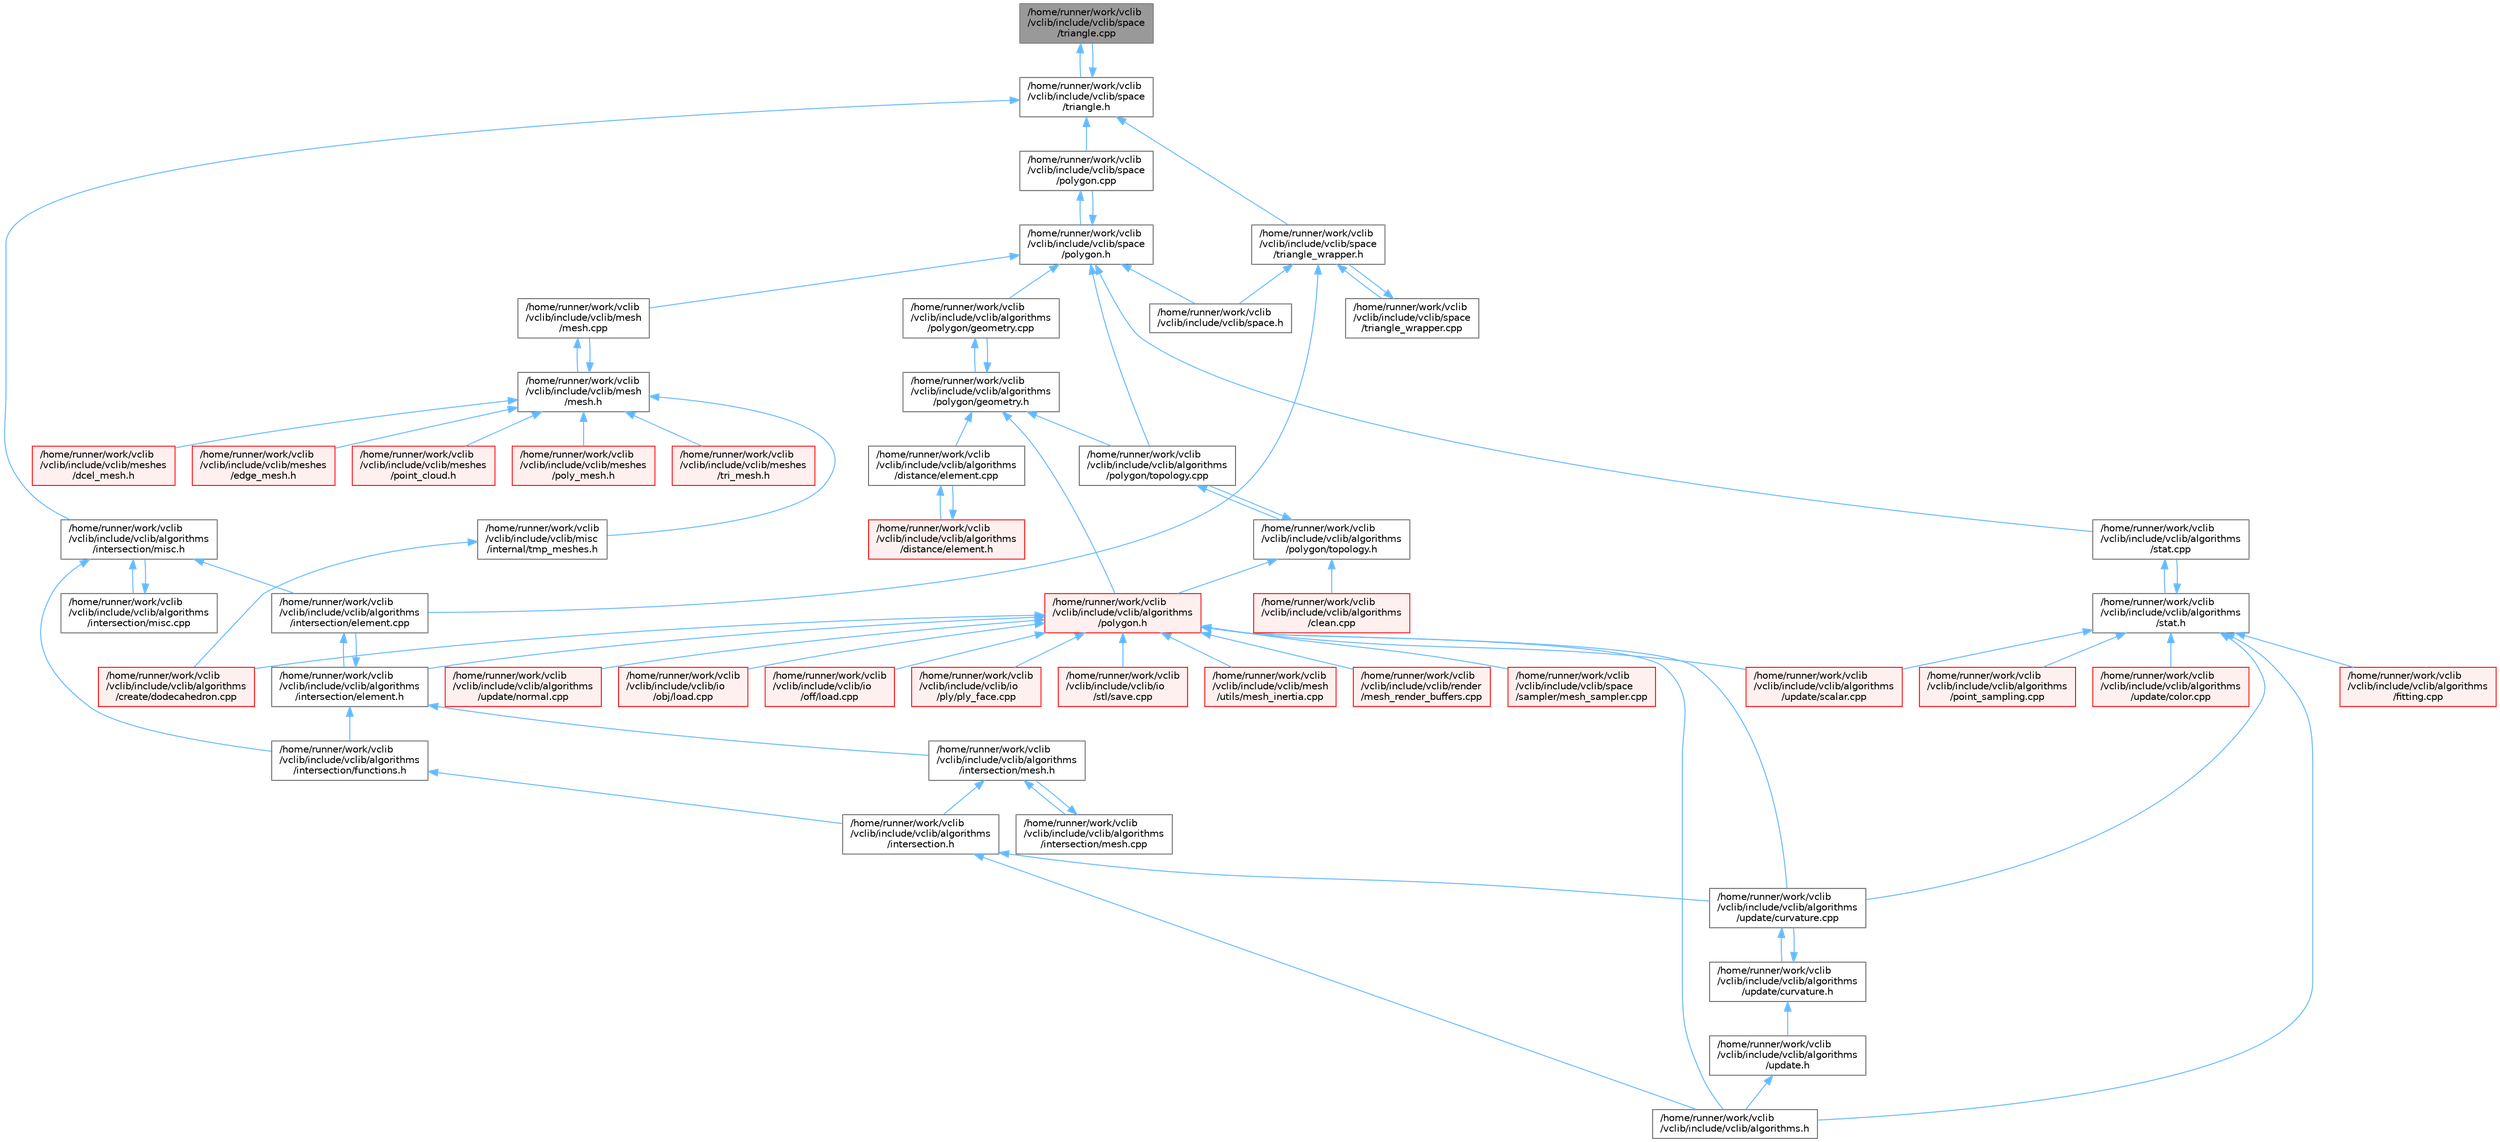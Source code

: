 digraph "/home/runner/work/vclib/vclib/include/vclib/space/triangle.cpp"
{
 // LATEX_PDF_SIZE
  bgcolor="transparent";
  edge [fontname=Helvetica,fontsize=10,labelfontname=Helvetica,labelfontsize=10];
  node [fontname=Helvetica,fontsize=10,shape=box,height=0.2,width=0.4];
  Node1 [label="/home/runner/work/vclib\l/vclib/include/vclib/space\l/triangle.cpp",height=0.2,width=0.4,color="gray40", fillcolor="grey60", style="filled", fontcolor="black",tooltip=" "];
  Node1 -> Node2 [dir="back",color="steelblue1",style="solid"];
  Node2 [label="/home/runner/work/vclib\l/vclib/include/vclib/space\l/triangle.h",height=0.2,width=0.4,color="grey40", fillcolor="white", style="filled",URL="$space_2triangle_8h.html",tooltip=" "];
  Node2 -> Node3 [dir="back",color="steelblue1",style="solid"];
  Node3 [label="/home/runner/work/vclib\l/vclib/include/vclib/algorithms\l/intersection/misc.h",height=0.2,width=0.4,color="grey40", fillcolor="white", style="filled",URL="$intersection_2misc_8h.html",tooltip=" "];
  Node3 -> Node4 [dir="back",color="steelblue1",style="solid"];
  Node4 [label="/home/runner/work/vclib\l/vclib/include/vclib/algorithms\l/intersection/element.cpp",height=0.2,width=0.4,color="grey40", fillcolor="white", style="filled",URL="$algorithms_2intersection_2element_8cpp.html",tooltip=" "];
  Node4 -> Node5 [dir="back",color="steelblue1",style="solid"];
  Node5 [label="/home/runner/work/vclib\l/vclib/include/vclib/algorithms\l/intersection/element.h",height=0.2,width=0.4,color="grey40", fillcolor="white", style="filled",URL="$algorithms_2intersection_2element_8h.html",tooltip=" "];
  Node5 -> Node4 [dir="back",color="steelblue1",style="solid"];
  Node5 -> Node6 [dir="back",color="steelblue1",style="solid"];
  Node6 [label="/home/runner/work/vclib\l/vclib/include/vclib/algorithms\l/intersection/functions.h",height=0.2,width=0.4,color="grey40", fillcolor="white", style="filled",URL="$intersection_2functions_8h.html",tooltip=" "];
  Node6 -> Node7 [dir="back",color="steelblue1",style="solid"];
  Node7 [label="/home/runner/work/vclib\l/vclib/include/vclib/algorithms\l/intersection.h",height=0.2,width=0.4,color="grey40", fillcolor="white", style="filled",URL="$intersection_8h.html",tooltip=" "];
  Node7 -> Node8 [dir="back",color="steelblue1",style="solid"];
  Node8 [label="/home/runner/work/vclib\l/vclib/include/vclib/algorithms.h",height=0.2,width=0.4,color="grey40", fillcolor="white", style="filled",URL="$algorithms_8h.html",tooltip=" "];
  Node7 -> Node9 [dir="back",color="steelblue1",style="solid"];
  Node9 [label="/home/runner/work/vclib\l/vclib/include/vclib/algorithms\l/update/curvature.cpp",height=0.2,width=0.4,color="grey40", fillcolor="white", style="filled",URL="$curvature_8cpp.html",tooltip=" "];
  Node9 -> Node10 [dir="back",color="steelblue1",style="solid"];
  Node10 [label="/home/runner/work/vclib\l/vclib/include/vclib/algorithms\l/update/curvature.h",height=0.2,width=0.4,color="grey40", fillcolor="white", style="filled",URL="$curvature_8h.html",tooltip=" "];
  Node10 -> Node11 [dir="back",color="steelblue1",style="solid"];
  Node11 [label="/home/runner/work/vclib\l/vclib/include/vclib/algorithms\l/update.h",height=0.2,width=0.4,color="grey40", fillcolor="white", style="filled",URL="$update_8h.html",tooltip=" "];
  Node11 -> Node8 [dir="back",color="steelblue1",style="solid"];
  Node10 -> Node9 [dir="back",color="steelblue1",style="solid"];
  Node5 -> Node12 [dir="back",color="steelblue1",style="solid"];
  Node12 [label="/home/runner/work/vclib\l/vclib/include/vclib/algorithms\l/intersection/mesh.h",height=0.2,width=0.4,color="grey40", fillcolor="white", style="filled",URL="$algorithms_2intersection_2mesh_8h.html",tooltip=" "];
  Node12 -> Node7 [dir="back",color="steelblue1",style="solid"];
  Node12 -> Node13 [dir="back",color="steelblue1",style="solid"];
  Node13 [label="/home/runner/work/vclib\l/vclib/include/vclib/algorithms\l/intersection/mesh.cpp",height=0.2,width=0.4,color="grey40", fillcolor="white", style="filled",URL="$algorithms_2intersection_2mesh_8cpp.html",tooltip=" "];
  Node13 -> Node12 [dir="back",color="steelblue1",style="solid"];
  Node3 -> Node6 [dir="back",color="steelblue1",style="solid"];
  Node3 -> Node14 [dir="back",color="steelblue1",style="solid"];
  Node14 [label="/home/runner/work/vclib\l/vclib/include/vclib/algorithms\l/intersection/misc.cpp",height=0.2,width=0.4,color="grey40", fillcolor="white", style="filled",URL="$intersection_2misc_8cpp.html",tooltip=" "];
  Node14 -> Node3 [dir="back",color="steelblue1",style="solid"];
  Node2 -> Node15 [dir="back",color="steelblue1",style="solid"];
  Node15 [label="/home/runner/work/vclib\l/vclib/include/vclib/space\l/polygon.cpp",height=0.2,width=0.4,color="grey40", fillcolor="white", style="filled",URL="$polygon_8cpp.html",tooltip=" "];
  Node15 -> Node16 [dir="back",color="steelblue1",style="solid"];
  Node16 [label="/home/runner/work/vclib\l/vclib/include/vclib/space\l/polygon.h",height=0.2,width=0.4,color="grey40", fillcolor="white", style="filled",URL="$space_2polygon_8h.html",tooltip=" "];
  Node16 -> Node17 [dir="back",color="steelblue1",style="solid"];
  Node17 [label="/home/runner/work/vclib\l/vclib/include/vclib/algorithms\l/polygon/geometry.cpp",height=0.2,width=0.4,color="grey40", fillcolor="white", style="filled",URL="$geometry_8cpp.html",tooltip=" "];
  Node17 -> Node18 [dir="back",color="steelblue1",style="solid"];
  Node18 [label="/home/runner/work/vclib\l/vclib/include/vclib/algorithms\l/polygon/geometry.h",height=0.2,width=0.4,color="grey40", fillcolor="white", style="filled",URL="$geometry_8h.html",tooltip=" "];
  Node18 -> Node19 [dir="back",color="steelblue1",style="solid"];
  Node19 [label="/home/runner/work/vclib\l/vclib/include/vclib/algorithms\l/distance/element.cpp",height=0.2,width=0.4,color="grey40", fillcolor="white", style="filled",URL="$algorithms_2distance_2element_8cpp.html",tooltip=" "];
  Node19 -> Node20 [dir="back",color="steelblue1",style="solid"];
  Node20 [label="/home/runner/work/vclib\l/vclib/include/vclib/algorithms\l/distance/element.h",height=0.2,width=0.4,color="red", fillcolor="#FFF0F0", style="filled",URL="$algorithms_2distance_2element_8h.html",tooltip=" "];
  Node20 -> Node19 [dir="back",color="steelblue1",style="solid"];
  Node18 -> Node33 [dir="back",color="steelblue1",style="solid"];
  Node33 [label="/home/runner/work/vclib\l/vclib/include/vclib/algorithms\l/polygon.h",height=0.2,width=0.4,color="red", fillcolor="#FFF0F0", style="filled",URL="$algorithms_2polygon_8h.html",tooltip=" "];
  Node33 -> Node8 [dir="back",color="steelblue1",style="solid"];
  Node33 -> Node34 [dir="back",color="steelblue1",style="solid"];
  Node34 [label="/home/runner/work/vclib\l/vclib/include/vclib/algorithms\l/create/dodecahedron.cpp",height=0.2,width=0.4,color="red", fillcolor="#FFF0F0", style="filled",URL="$dodecahedron_8cpp.html",tooltip=" "];
  Node33 -> Node5 [dir="back",color="steelblue1",style="solid"];
  Node33 -> Node9 [dir="back",color="steelblue1",style="solid"];
  Node33 -> Node37 [dir="back",color="steelblue1",style="solid"];
  Node37 [label="/home/runner/work/vclib\l/vclib/include/vclib/algorithms\l/update/normal.cpp",height=0.2,width=0.4,color="red", fillcolor="#FFF0F0", style="filled",URL="$algorithms_2update_2normal_8cpp.html",tooltip=" "];
  Node33 -> Node43 [dir="back",color="steelblue1",style="solid"];
  Node43 [label="/home/runner/work/vclib\l/vclib/include/vclib/algorithms\l/update/scalar.cpp",height=0.2,width=0.4,color="red", fillcolor="#FFF0F0", style="filled",URL="$algorithms_2update_2scalar_8cpp.html",tooltip=" "];
  Node33 -> Node45 [dir="back",color="steelblue1",style="solid"];
  Node45 [label="/home/runner/work/vclib\l/vclib/include/vclib/io\l/obj/load.cpp",height=0.2,width=0.4,color="red", fillcolor="#FFF0F0", style="filled",URL="$obj_2load_8cpp.html",tooltip=" "];
  Node33 -> Node50 [dir="back",color="steelblue1",style="solid"];
  Node50 [label="/home/runner/work/vclib\l/vclib/include/vclib/io\l/off/load.cpp",height=0.2,width=0.4,color="red", fillcolor="#FFF0F0", style="filled",URL="$off_2load_8cpp.html",tooltip=" "];
  Node33 -> Node52 [dir="back",color="steelblue1",style="solid"];
  Node52 [label="/home/runner/work/vclib\l/vclib/include/vclib/io\l/ply/ply_face.cpp",height=0.2,width=0.4,color="red", fillcolor="#FFF0F0", style="filled",URL="$ply__face_8cpp.html",tooltip=" "];
  Node33 -> Node60 [dir="back",color="steelblue1",style="solid"];
  Node60 [label="/home/runner/work/vclib\l/vclib/include/vclib/io\l/stl/save.cpp",height=0.2,width=0.4,color="red", fillcolor="#FFF0F0", style="filled",URL="$stl_2save_8cpp.html",tooltip=" "];
  Node33 -> Node62 [dir="back",color="steelblue1",style="solid"];
  Node62 [label="/home/runner/work/vclib\l/vclib/include/vclib/mesh\l/utils/mesh_inertia.cpp",height=0.2,width=0.4,color="red", fillcolor="#FFF0F0", style="filled",URL="$mesh__inertia_8cpp.html",tooltip=" "];
  Node33 -> Node72 [dir="back",color="steelblue1",style="solid"];
  Node72 [label="/home/runner/work/vclib\l/vclib/include/vclib/render\l/mesh_render_buffers.cpp",height=0.2,width=0.4,color="red", fillcolor="#FFF0F0", style="filled",URL="$mesh__render__buffers_8cpp.html",tooltip=" "];
  Node33 -> Node76 [dir="back",color="steelblue1",style="solid"];
  Node76 [label="/home/runner/work/vclib\l/vclib/include/vclib/space\l/sampler/mesh_sampler.cpp",height=0.2,width=0.4,color="red", fillcolor="#FFF0F0", style="filled",URL="$mesh__sampler_8cpp.html",tooltip=" "];
  Node18 -> Node17 [dir="back",color="steelblue1",style="solid"];
  Node18 -> Node81 [dir="back",color="steelblue1",style="solid"];
  Node81 [label="/home/runner/work/vclib\l/vclib/include/vclib/algorithms\l/polygon/topology.cpp",height=0.2,width=0.4,color="grey40", fillcolor="white", style="filled",URL="$polygon_2topology_8cpp.html",tooltip=" "];
  Node81 -> Node82 [dir="back",color="steelblue1",style="solid"];
  Node82 [label="/home/runner/work/vclib\l/vclib/include/vclib/algorithms\l/polygon/topology.h",height=0.2,width=0.4,color="grey40", fillcolor="white", style="filled",URL="$polygon_2topology_8h.html",tooltip=" "];
  Node82 -> Node83 [dir="back",color="steelblue1",style="solid"];
  Node83 [label="/home/runner/work/vclib\l/vclib/include/vclib/algorithms\l/clean.cpp",height=0.2,width=0.4,color="red", fillcolor="#FFF0F0", style="filled",URL="$clean_8cpp.html",tooltip=" "];
  Node82 -> Node33 [dir="back",color="steelblue1",style="solid"];
  Node82 -> Node81 [dir="back",color="steelblue1",style="solid"];
  Node16 -> Node81 [dir="back",color="steelblue1",style="solid"];
  Node16 -> Node64 [dir="back",color="steelblue1",style="solid"];
  Node64 [label="/home/runner/work/vclib\l/vclib/include/vclib/algorithms\l/stat.cpp",height=0.2,width=0.4,color="grey40", fillcolor="white", style="filled",URL="$stat_8cpp.html",tooltip=" "];
  Node64 -> Node65 [dir="back",color="steelblue1",style="solid"];
  Node65 [label="/home/runner/work/vclib\l/vclib/include/vclib/algorithms\l/stat.h",height=0.2,width=0.4,color="grey40", fillcolor="white", style="filled",URL="$stat_8h.html",tooltip=" "];
  Node65 -> Node8 [dir="back",color="steelblue1",style="solid"];
  Node65 -> Node66 [dir="back",color="steelblue1",style="solid"];
  Node66 [label="/home/runner/work/vclib\l/vclib/include/vclib/algorithms\l/fitting.cpp",height=0.2,width=0.4,color="red", fillcolor="#FFF0F0", style="filled",URL="$fitting_8cpp.html",tooltip=" "];
  Node65 -> Node68 [dir="back",color="steelblue1",style="solid"];
  Node68 [label="/home/runner/work/vclib\l/vclib/include/vclib/algorithms\l/point_sampling.cpp",height=0.2,width=0.4,color="red", fillcolor="#FFF0F0", style="filled",URL="$point__sampling_8cpp.html",tooltip=" "];
  Node65 -> Node64 [dir="back",color="steelblue1",style="solid"];
  Node65 -> Node70 [dir="back",color="steelblue1",style="solid"];
  Node70 [label="/home/runner/work/vclib\l/vclib/include/vclib/algorithms\l/update/color.cpp",height=0.2,width=0.4,color="red", fillcolor="#FFF0F0", style="filled",URL="$algorithms_2update_2color_8cpp.html",tooltip=" "];
  Node65 -> Node9 [dir="back",color="steelblue1",style="solid"];
  Node65 -> Node43 [dir="back",color="steelblue1",style="solid"];
  Node16 -> Node87 [dir="back",color="steelblue1",style="solid"];
  Node87 [label="/home/runner/work/vclib\l/vclib/include/vclib/mesh\l/mesh.cpp",height=0.2,width=0.4,color="grey40", fillcolor="white", style="filled",URL="$mesh_2mesh_8cpp.html",tooltip=" "];
  Node87 -> Node88 [dir="back",color="steelblue1",style="solid"];
  Node88 [label="/home/runner/work/vclib\l/vclib/include/vclib/mesh\l/mesh.h",height=0.2,width=0.4,color="grey40", fillcolor="white", style="filled",URL="$mesh_2mesh_8h.html",tooltip=" "];
  Node88 -> Node87 [dir="back",color="steelblue1",style="solid"];
  Node88 -> Node89 [dir="back",color="steelblue1",style="solid"];
  Node89 [label="/home/runner/work/vclib\l/vclib/include/vclib/meshes\l/dcel_mesh.h",height=0.2,width=0.4,color="red", fillcolor="#FFF0F0", style="filled",URL="$dcel__mesh_8h.html",tooltip=" "];
  Node88 -> Node91 [dir="back",color="steelblue1",style="solid"];
  Node91 [label="/home/runner/work/vclib\l/vclib/include/vclib/meshes\l/edge_mesh.h",height=0.2,width=0.4,color="red", fillcolor="#FFF0F0", style="filled",URL="$edge__mesh_8h.html",tooltip=" "];
  Node88 -> Node92 [dir="back",color="steelblue1",style="solid"];
  Node92 [label="/home/runner/work/vclib\l/vclib/include/vclib/meshes\l/point_cloud.h",height=0.2,width=0.4,color="red", fillcolor="#FFF0F0", style="filled",URL="$point__cloud_8h.html",tooltip=" "];
  Node88 -> Node93 [dir="back",color="steelblue1",style="solid"];
  Node93 [label="/home/runner/work/vclib\l/vclib/include/vclib/meshes\l/poly_mesh.h",height=0.2,width=0.4,color="red", fillcolor="#FFF0F0", style="filled",URL="$poly__mesh_8h.html",tooltip=" "];
  Node88 -> Node94 [dir="back",color="steelblue1",style="solid"];
  Node94 [label="/home/runner/work/vclib\l/vclib/include/vclib/meshes\l/tri_mesh.h",height=0.2,width=0.4,color="red", fillcolor="#FFF0F0", style="filled",URL="$tri__mesh_8h.html",tooltip=" "];
  Node88 -> Node95 [dir="back",color="steelblue1",style="solid"];
  Node95 [label="/home/runner/work/vclib\l/vclib/include/vclib/misc\l/internal/tmp_meshes.h",height=0.2,width=0.4,color="grey40", fillcolor="white", style="filled",URL="$tmp__meshes_8h.html",tooltip=" "];
  Node95 -> Node34 [dir="back",color="steelblue1",style="solid"];
  Node16 -> Node29 [dir="back",color="steelblue1",style="solid"];
  Node29 [label="/home/runner/work/vclib\l/vclib/include/vclib/space.h",height=0.2,width=0.4,color="grey40", fillcolor="white", style="filled",URL="$space_8h.html",tooltip=" "];
  Node16 -> Node15 [dir="back",color="steelblue1",style="solid"];
  Node2 -> Node1 [dir="back",color="steelblue1",style="solid"];
  Node2 -> Node96 [dir="back",color="steelblue1",style="solid"];
  Node96 [label="/home/runner/work/vclib\l/vclib/include/vclib/space\l/triangle_wrapper.h",height=0.2,width=0.4,color="grey40", fillcolor="white", style="filled",URL="$triangle__wrapper_8h.html",tooltip=" "];
  Node96 -> Node4 [dir="back",color="steelblue1",style="solid"];
  Node96 -> Node29 [dir="back",color="steelblue1",style="solid"];
  Node96 -> Node97 [dir="back",color="steelblue1",style="solid"];
  Node97 [label="/home/runner/work/vclib\l/vclib/include/vclib/space\l/triangle_wrapper.cpp",height=0.2,width=0.4,color="grey40", fillcolor="white", style="filled",URL="$triangle__wrapper_8cpp.html",tooltip=" "];
  Node97 -> Node96 [dir="back",color="steelblue1",style="solid"];
}
